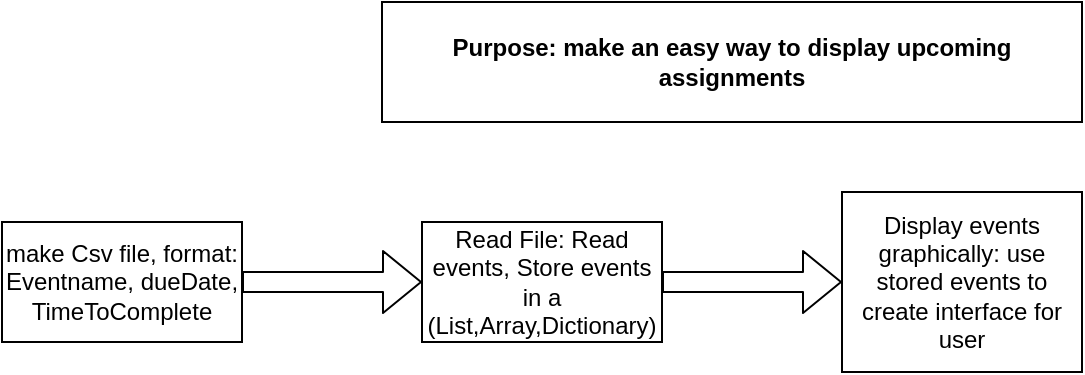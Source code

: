<mxfile version="12.5.8" type="device"><diagram id="ml9Aj-mbgqxhE58XS_XR" name="Page-1"><mxGraphModel dx="1341" dy="792" grid="1" gridSize="10" guides="1" tooltips="1" connect="1" arrows="1" fold="1" page="1" pageScale="1" pageWidth="850" pageHeight="1100" math="0" shadow="0"><root><mxCell id="0"/><mxCell id="1" parent="0"/><mxCell id="cM845HqoMU3ho5969Oox-1" value="&lt;b&gt;Purpose: make an easy way to display upcoming assignments&lt;/b&gt;" style="rounded=0;whiteSpace=wrap;html=1;" vertex="1" parent="1"><mxGeometry x="250" y="30" width="350" height="60" as="geometry"/></mxCell><mxCell id="cM845HqoMU3ho5969Oox-2" value="make Csv file, format: Eventname, dueDate, TimeToComplete" style="rounded=0;whiteSpace=wrap;html=1;" vertex="1" parent="1"><mxGeometry x="60" y="140" width="120" height="60" as="geometry"/></mxCell><mxCell id="cM845HqoMU3ho5969Oox-3" value="" style="shape=flexArrow;endArrow=classic;html=1;exitX=1;exitY=0.5;exitDx=0;exitDy=0;" edge="1" parent="1" source="cM845HqoMU3ho5969Oox-2"><mxGeometry width="50" height="50" relative="1" as="geometry"><mxPoint x="60" y="270" as="sourcePoint"/><mxPoint x="270" y="170" as="targetPoint"/></mxGeometry></mxCell><mxCell id="cM845HqoMU3ho5969Oox-4" value="Read File: Read events, Store events in a (List,Array,Dictionary)" style="rounded=0;whiteSpace=wrap;html=1;" vertex="1" parent="1"><mxGeometry x="270" y="140" width="120" height="60" as="geometry"/></mxCell><mxCell id="cM845HqoMU3ho5969Oox-5" value="" style="shape=flexArrow;endArrow=classic;html=1;exitX=1;exitY=0.5;exitDx=0;exitDy=0;" edge="1" parent="1" source="cM845HqoMU3ho5969Oox-4"><mxGeometry width="50" height="50" relative="1" as="geometry"><mxPoint x="190" y="180" as="sourcePoint"/><mxPoint x="480" y="170" as="targetPoint"/></mxGeometry></mxCell><mxCell id="cM845HqoMU3ho5969Oox-6" value="Display events graphically: use stored events to create interface for user" style="rounded=0;whiteSpace=wrap;html=1;" vertex="1" parent="1"><mxGeometry x="480" y="125" width="120" height="90" as="geometry"/></mxCell></root></mxGraphModel></diagram></mxfile>